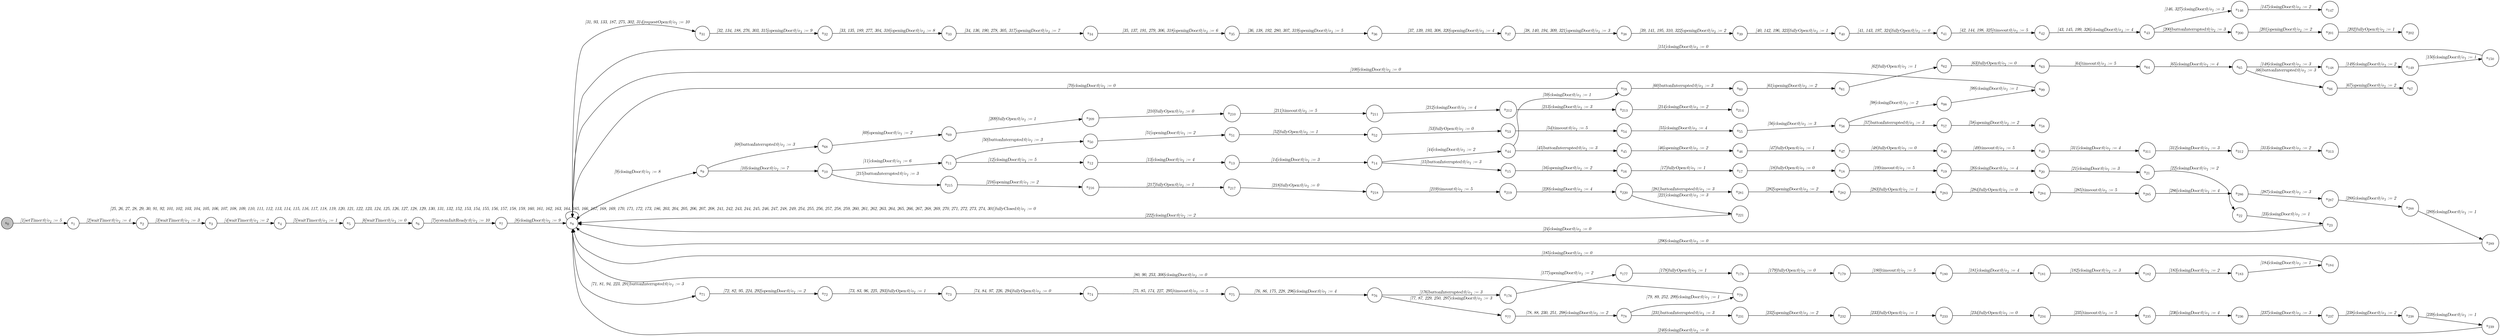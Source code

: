 digraph EFSM{
  graph [rankdir="LR", fontname="Latin Modern Math"];
  node [color="black", fillcolor="white", shape="circle", style="filled", fontname="Latin Modern Math"];
  edge [fontname="Latin Modern Math"];

  s0[fillcolor="gray", label=<s<sub>0</sub>>];
  s1[label=<s<sub>1</sub>>];
  s2[label=<s<sub>2</sub>>];
  s3[label=<s<sub>3</sub>>];
  s4[label=<s<sub>4</sub>>];
  s5[label=<s<sub>5</sub>>];
  s6[label=<s<sub>6</sub>>];
  s7[label=<s<sub>7</sub>>];
  s8[label=<s<sub>8</sub>>];
  s9[label=<s<sub>9</sub>>];
  s10[label=<s<sub>10</sub>>];
  s11[label=<s<sub>11</sub>>];
  s12[label=<s<sub>12</sub>>];
  s13[label=<s<sub>13</sub>>];
  s14[label=<s<sub>14</sub>>];
  s15[label=<s<sub>15</sub>>];
  s16[label=<s<sub>16</sub>>];
  s17[label=<s<sub>17</sub>>];
  s18[label=<s<sub>18</sub>>];
  s19[label=<s<sub>19</sub>>];
  s20[label=<s<sub>20</sub>>];
  s21[label=<s<sub>21</sub>>];
  s22[label=<s<sub>22</sub>>];
  s23[label=<s<sub>23</sub>>];
  s31[label=<s<sub>31</sub>>];
  s32[label=<s<sub>32</sub>>];
  s33[label=<s<sub>33</sub>>];
  s34[label=<s<sub>34</sub>>];
  s35[label=<s<sub>35</sub>>];
  s36[label=<s<sub>36</sub>>];
  s37[label=<s<sub>37</sub>>];
  s38[label=<s<sub>38</sub>>];
  s39[label=<s<sub>39</sub>>];
  s40[label=<s<sub>40</sub>>];
  s41[label=<s<sub>41</sub>>];
  s42[label=<s<sub>42</sub>>];
  s43[label=<s<sub>43</sub>>];
  s44[label=<s<sub>44</sub>>];
  s45[label=<s<sub>45</sub>>];
  s46[label=<s<sub>46</sub>>];
  s47[label=<s<sub>47</sub>>];
  s48[label=<s<sub>48</sub>>];
  s49[label=<s<sub>49</sub>>];
  s50[label=<s<sub>50</sub>>];
  s51[label=<s<sub>51</sub>>];
  s52[label=<s<sub>52</sub>>];
  s53[label=<s<sub>53</sub>>];
  s54[label=<s<sub>54</sub>>];
  s55[label=<s<sub>55</sub>>];
  s56[label=<s<sub>56</sub>>];
  s57[label=<s<sub>57</sub>>];
  s58[label=<s<sub>58</sub>>];
  s59[label=<s<sub>59</sub>>];
  s60[label=<s<sub>60</sub>>];
  s61[label=<s<sub>61</sub>>];
  s62[label=<s<sub>62</sub>>];
  s63[label=<s<sub>63</sub>>];
  s64[label=<s<sub>64</sub>>];
  s65[label=<s<sub>65</sub>>];
  s66[label=<s<sub>66</sub>>];
  s67[label=<s<sub>67</sub>>];
  s68[label=<s<sub>68</sub>>];
  s69[label=<s<sub>69</sub>>];
  s71[label=<s<sub>71</sub>>];
  s72[label=<s<sub>72</sub>>];
  s73[label=<s<sub>73</sub>>];
  s74[label=<s<sub>74</sub>>];
  s75[label=<s<sub>75</sub>>];
  s76[label=<s<sub>76</sub>>];
  s77[label=<s<sub>77</sub>>];
  s78[label=<s<sub>78</sub>>];
  s79[label=<s<sub>79</sub>>];
  s98[label=<s<sub>98</sub>>];
  s99[label=<s<sub>99</sub>>];
  s146[label=<s<sub>146</sub>>];
  s147[label=<s<sub>147</sub>>];
  s148[label=<s<sub>148</sub>>];
  s149[label=<s<sub>149</sub>>];
  s150[label=<s<sub>150</sub>>];
  s176[label=<s<sub>176</sub>>];
  s177[label=<s<sub>177</sub>>];
  s178[label=<s<sub>178</sub>>];
  s179[label=<s<sub>179</sub>>];
  s180[label=<s<sub>180</sub>>];
  s181[label=<s<sub>181</sub>>];
  s182[label=<s<sub>182</sub>>];
  s183[label=<s<sub>183</sub>>];
  s184[label=<s<sub>184</sub>>];
  s200[label=<s<sub>200</sub>>];
  s201[label=<s<sub>201</sub>>];
  s202[label=<s<sub>202</sub>>];
  s209[label=<s<sub>209</sub>>];
  s210[label=<s<sub>210</sub>>];
  s211[label=<s<sub>211</sub>>];
  s212[label=<s<sub>212</sub>>];
  s213[label=<s<sub>213</sub>>];
  s214[label=<s<sub>214</sub>>];
  s215[label=<s<sub>215</sub>>];
  s216[label=<s<sub>216</sub>>];
  s217[label=<s<sub>217</sub>>];
  s218[label=<s<sub>218</sub>>];
  s219[label=<s<sub>219</sub>>];
  s220[label=<s<sub>220</sub>>];
  s221[label=<s<sub>221</sub>>];
  s231[label=<s<sub>231</sub>>];
  s232[label=<s<sub>232</sub>>];
  s233[label=<s<sub>233</sub>>];
  s234[label=<s<sub>234</sub>>];
  s235[label=<s<sub>235</sub>>];
  s236[label=<s<sub>236</sub>>];
  s237[label=<s<sub>237</sub>>];
  s238[label=<s<sub>238</sub>>];
  s239[label=<s<sub>239</sub>>];
  s281[label=<s<sub>281</sub>>];
  s282[label=<s<sub>282</sub>>];
  s283[label=<s<sub>283</sub>>];
  s284[label=<s<sub>284</sub>>];
  s285[label=<s<sub>285</sub>>];
  s286[label=<s<sub>286</sub>>];
  s287[label=<s<sub>287</sub>>];
  s288[label=<s<sub>288</sub>>];
  s289[label=<s<sub>289</sub>>];
  s311[label=<s<sub>311</sub>>];
  s312[label=<s<sub>312</sub>>];
  s313[label=<s<sub>313</sub>>];

  s0->s1[label=<<i> [1]setTimer:0/o<sub>1</sub> := 5</i>>];
  s1->s2[label=<<i> [2]waitTimer:0/o<sub>1</sub> := 4</i>>];
  s2->s3[label=<<i> [3]waitTimer:0/o<sub>1</sub> := 3</i>>];
  s3->s4[label=<<i> [4]waitTimer:0/o<sub>1</sub> := 2</i>>];
  s4->s5[label=<<i> [5]waitTimer:0/o<sub>1</sub> := 1</i>>];
  s5->s6[label=<<i> [6]waitTimer:0/o<sub>1</sub> := 0</i>>];
  s6->s7[label=<<i> [7]systemInitReady:0/o<sub>1</sub> := 10</i>>];
  s7->s8[label=<<i> [8]closingDoor:0/o<sub>1</sub> := 9</i>>];
  s8->s9[label=<<i> [9]closingDoor:0/o<sub>1</sub> := 8</i>>];
  s9->s10[label=<<i> [10]closingDoor:0/o<sub>1</sub> := 7</i>>];
  s10->s11[label=<<i> [11]closingDoor:0/o<sub>1</sub> := 6</i>>];
  s11->s12[label=<<i> [12]closingDoor:0/o<sub>1</sub> := 5</i>>];
  s12->s13[label=<<i> [13]closingDoor:0/o<sub>1</sub> := 4</i>>];
  s13->s14[label=<<i> [14]closingDoor:0/o<sub>1</sub> := 3</i>>];
  s14->s15[label=<<i> [15]buttonInterrupted:0/o<sub>1</sub> := 3</i>>];
  s15->s16[label=<<i> [16]openingDoor:0/o<sub>1</sub> := 2</i>>];
  s16->s17[label=<<i> [17]fullyOpen:0/o<sub>1</sub> := 1</i>>];
  s17->s18[label=<<i> [18]fullyOpen:0/o<sub>1</sub> := 0</i>>];
  s18->s19[label=<<i> [19]timeout:0/o<sub>1</sub> := 5</i>>];
  s19->s20[label=<<i> [20]closingDoor:0/o<sub>1</sub> := 4</i>>];
  s20->s21[label=<<i> [21]closingDoor:0/o<sub>1</sub> := 3</i>>];
  s21->s22[label=<<i> [22]closingDoor:0/o<sub>1</sub> := 2</i>>];
  s22->s23[label=<<i> [23]closingDoor:0/o<sub>1</sub> := 1</i>>];
  s23->s8[label=<<i> [24]closingDoor:0/o<sub>1</sub> := 0</i>>];
  s14->s44[label=<<i> [44]closingDoor:0/o<sub>1</sub> := 2</i>>];
  s44->s45[label=<<i> [45]buttonInterrupted:0/o<sub>1</sub> := 3</i>>];
  s45->s46[label=<<i> [46]openingDoor:0/o<sub>1</sub> := 2</i>>];
  s46->s47[label=<<i> [47]fullyOpen:0/o<sub>1</sub> := 1</i>>];
  s47->s48[label=<<i> [48]fullyOpen:0/o<sub>1</sub> := 0</i>>];
  s48->s49[label=<<i> [49]timeout:0/o<sub>1</sub> := 5</i>>];
  s11->s50[label=<<i> [50]buttonInterrupted:0/o<sub>1</sub> := 3</i>>];
  s50->s51[label=<<i> [51]openingDoor:0/o<sub>1</sub> := 2</i>>];
  s51->s52[label=<<i> [52]fullyOpen:0/o<sub>1</sub> := 1</i>>];
  s52->s53[label=<<i> [53]fullyOpen:0/o<sub>1</sub> := 0</i>>];
  s53->s54[label=<<i> [54]timeout:0/o<sub>1</sub> := 5</i>>];
  s54->s55[label=<<i> [55]closingDoor:0/o<sub>1</sub> := 4</i>>];
  s55->s56[label=<<i> [56]closingDoor:0/o<sub>1</sub> := 3</i>>];
  s56->s57[label=<<i> [57]buttonInterrupted:0/o<sub>1</sub> := 3</i>>];
  s57->s58[label=<<i> [58]openingDoor:0/o<sub>1</sub> := 2</i>>];
  s44->s59[label=<<i> [59]closingDoor:0/o<sub>1</sub> := 1</i>>];
  s59->s60[label=<<i> [60]buttonInterrupted:0/o<sub>1</sub> := 3</i>>];
  s60->s61[label=<<i> [61]openingDoor:0/o<sub>1</sub> := 2</i>>];
  s61->s62[label=<<i> [62]fullyOpen:0/o<sub>1</sub> := 1</i>>];
  s62->s63[label=<<i> [63]fullyOpen:0/o<sub>1</sub> := 0</i>>];
  s63->s64[label=<<i> [64]timeout:0/o<sub>1</sub> := 5</i>>];
  s64->s65[label=<<i> [65]closingDoor:0/o<sub>1</sub> := 4</i>>];
  s65->s66[label=<<i> [66]buttonInterrupted:0/o<sub>1</sub> := 3</i>>];
  s66->s67[label=<<i> [67]openingDoor:0/o<sub>1</sub> := 2</i>>];
  s9->s68[label=<<i> [68]buttonInterrupted:0/o<sub>1</sub> := 3</i>>];
  s68->s69[label=<<i> [69]openingDoor:0/o<sub>1</sub> := 2</i>>];
  s59->s8[label=<<i> [70]closingDoor:0/o<sub>1</sub> := 0</i>>];
  s78->s79[label=<<i> [79, 89, 252, 299]closingDoor:0/o<sub>1</sub> := 1</i>>];
  s79->s8[label=<<i> [80, 90, 253, 300]closingDoor:0/o<sub>1</sub> := 0</i>>];
  s56->s98[label=<<i> [98]closingDoor:0/o<sub>1</sub> := 2</i>>];
  s98->s99[label=<<i> [99]closingDoor:0/o<sub>1</sub> := 1</i>>];
  s99->s8[label=<<i> [100]closingDoor:0/o<sub>1</sub> := 0</i>>];
  s43->s146[label=<<i> [146, 327]closingDoor:0/o<sub>1</sub> := 3</i>>];
  s146->s147[label=<<i> [147]closingDoor:0/o<sub>1</sub> := 2</i>>];
  s65->s148[label=<<i> [148]closingDoor:0/o<sub>1</sub> := 3</i>>];
  s148->s149[label=<<i> [149]closingDoor:0/o<sub>1</sub> := 2</i>>];
  s149->s150[label=<<i> [150]closingDoor:0/o<sub>1</sub> := 1</i>>];
  s150->s8[label=<<i> [151]closingDoor:0/o<sub>1</sub> := 0</i>>];
  s76->s176[label=<<i> [176]buttonInterrupted:0/o<sub>1</sub> := 3</i>>];
  s176->s177[label=<<i> [177]openingDoor:0/o<sub>1</sub> := 2</i>>];
  s177->s178[label=<<i> [178]fullyOpen:0/o<sub>1</sub> := 1</i>>];
  s178->s179[label=<<i> [179]fullyOpen:0/o<sub>1</sub> := 0</i>>];
  s179->s180[label=<<i> [180]timeout:0/o<sub>1</sub> := 5</i>>];
  s180->s181[label=<<i> [181]closingDoor:0/o<sub>1</sub> := 4</i>>];
  s181->s182[label=<<i> [182]closingDoor:0/o<sub>1</sub> := 3</i>>];
  s182->s183[label=<<i> [183]closingDoor:0/o<sub>1</sub> := 2</i>>];
  s183->s184[label=<<i> [184]closingDoor:0/o<sub>1</sub> := 1</i>>];
  s184->s8[label=<<i> [185]closingDoor:0/o<sub>1</sub> := 0</i>>];
  s8->s31[label=<<i> [31, 93, 133, 187, 275, 302, 314]requestOpen:0/o<sub>1</sub> := 10</i>>];
  s31->s32[label=<<i> [32, 134, 188, 276, 303, 315]openingDoor:0/o<sub>1</sub> := 9</i>>];
  s32->s33[label=<<i> [33, 135, 189, 277, 304, 316]openingDoor:0/o<sub>1</sub> := 8</i>>];
  s33->s34[label=<<i> [34, 136, 190, 278, 305, 317]openingDoor:0/o<sub>1</sub> := 7</i>>];
  s34->s35[label=<<i> [35, 137, 191, 279, 306, 318]openingDoor:0/o<sub>1</sub> := 6</i>>];
  s35->s36[label=<<i> [36, 138, 192, 280, 307, 319]openingDoor:0/o<sub>1</sub> := 5</i>>];
  s36->s37[label=<<i> [37, 139, 193, 308, 320]openingDoor:0/o<sub>1</sub> := 4</i>>];
  s37->s38[label=<<i> [38, 140, 194, 309, 321]openingDoor:0/o<sub>1</sub> := 3</i>>];
  s38->s39[label=<<i> [39, 141, 195, 310, 322]openingDoor:0/o<sub>1</sub> := 2</i>>];
  s43->s200[label=<<i> [200]buttonInterrupted:0/o<sub>1</sub> := 3</i>>];
  s200->s201[label=<<i> [201]openingDoor:0/o<sub>1</sub> := 2</i>>];
  s201->s202[label=<<i> [202]fullyOpen:0/o<sub>1</sub> := 1</i>>];
  s69->s209[label=<<i> [209]fullyOpen:0/o<sub>1</sub> := 1</i>>];
  s209->s210[label=<<i> [210]fullyOpen:0/o<sub>1</sub> := 0</i>>];
  s210->s211[label=<<i> [211]timeout:0/o<sub>1</sub> := 5</i>>];
  s211->s212[label=<<i> [212]closingDoor:0/o<sub>1</sub> := 4</i>>];
  s212->s213[label=<<i> [213]closingDoor:0/o<sub>1</sub> := 3</i>>];
  s213->s214[label=<<i> [214]closingDoor:0/o<sub>1</sub> := 2</i>>];
  s10->s215[label=<<i> [215]buttonInterrupted:0/o<sub>1</sub> := 3</i>>];
  s215->s216[label=<<i> [216]openingDoor:0/o<sub>1</sub> := 2</i>>];
  s216->s217[label=<<i> [217]fullyOpen:0/o<sub>1</sub> := 1</i>>];
  s217->s218[label=<<i> [218]fullyOpen:0/o<sub>1</sub> := 0</i>>];
  s218->s219[label=<<i> [219]timeout:0/o<sub>1</sub> := 5</i>>];
  s219->s220[label=<<i> [220]closingDoor:0/o<sub>1</sub> := 4</i>>];
  s220->s221[label=<<i> [221]closingDoor:0/o<sub>1</sub> := 3</i>>];
  s221->s8[label=<<i> [222]closingDoor:0/o<sub>1</sub> := 2</i>>];
  s8->s71[label=<<i> [71, 81, 94, 223, 291]buttonInterrupted:0/o<sub>1</sub> := 3</i>>];
  s71->s72[label=<<i> [72, 82, 95, 224, 292]openingDoor:0/o<sub>1</sub> := 2</i>>];
  s72->s73[label=<<i> [73, 83, 96, 225, 293]fullyOpen:0/o<sub>1</sub> := 1</i>>];
  s73->s74[label=<<i> [74, 84, 97, 226, 294]fullyOpen:0/o<sub>1</sub> := 0</i>>];
  s74->s75[label=<<i> [75, 85, 174, 227, 295]timeout:0/o<sub>1</sub> := 5</i>>];
  s75->s76[label=<<i> [76, 86, 175, 228, 296]closingDoor:0/o<sub>1</sub> := 4</i>>];
  s76->s77[label=<<i> [77, 87, 229, 250, 297]closingDoor:0/o<sub>1</sub> := 3</i>>];
  s77->s78[label=<<i> [78, 88, 230, 251, 298]closingDoor:0/o<sub>1</sub> := 2</i>>];
  s78->s231[label=<<i> [231]buttonInterrupted:0/o<sub>1</sub> := 3</i>>];
  s231->s232[label=<<i> [232]openingDoor:0/o<sub>1</sub> := 2</i>>];
  s232->s233[label=<<i> [233]fullyOpen:0/o<sub>1</sub> := 1</i>>];
  s233->s234[label=<<i> [234]fullyOpen:0/o<sub>1</sub> := 0</i>>];
  s234->s235[label=<<i> [235]timeout:0/o<sub>1</sub> := 5</i>>];
  s235->s236[label=<<i> [236]closingDoor:0/o<sub>1</sub> := 4</i>>];
  s236->s237[label=<<i> [237]closingDoor:0/o<sub>1</sub> := 3</i>>];
  s237->s238[label=<<i> [238]closingDoor:0/o<sub>1</sub> := 2</i>>];
  s238->s239[label=<<i> [239]closingDoor:0/o<sub>1</sub> := 1</i>>];
  s239->s8[label=<<i> [240]closingDoor:0/o<sub>1</sub> := 0</i>>];
  s8->s8[label=<<i> [25, 26, 27, 28, 29, 30, 91, 92, 101, 102, 103, 104, 105, 106, 107, 108, 109, 110, 111, 112, 113, 114, 115, 116, 117, 118, 119, 120, 121, 122, 123, 124, 125, 126, 127, 128, 129, 130, 131, 132, 152, 153, 154, 155, 156, 157, 158, 159, 160, 161, 162, 163, 164, 165, 166, 167, 168, 169, 170, 171, 172, 173, 186, 203, 204, 205, 206, 207, 208, 241, 242, 243, 244, 245, 246, 247, 248, 249, 254, 255, 256, 257, 258, 259, 260, 261, 262, 263, 264, 265, 266, 267, 268, 269, 270, 271, 272, 273, 274, 301]fullyClosed:0/o<sub>1</sub> := 0</i>>];
  s220->s281[label=<<i> [281]buttonInterrupted:0/o<sub>1</sub> := 3</i>>];
  s281->s282[label=<<i> [282]openingDoor:0/o<sub>1</sub> := 2</i>>];
  s282->s283[label=<<i> [283]fullyOpen:0/o<sub>1</sub> := 1</i>>];
  s283->s284[label=<<i> [284]fullyOpen:0/o<sub>1</sub> := 0</i>>];
  s284->s285[label=<<i> [285]timeout:0/o<sub>1</sub> := 5</i>>];
  s285->s286[label=<<i> [286]closingDoor:0/o<sub>1</sub> := 4</i>>];
  s286->s287[label=<<i> [287]closingDoor:0/o<sub>1</sub> := 3</i>>];
  s287->s288[label=<<i> [288]closingDoor:0/o<sub>1</sub> := 2</i>>];
  s288->s289[label=<<i> [289]closingDoor:0/o<sub>1</sub> := 1</i>>];
  s289->s8[label=<<i> [290]closingDoor:0/o<sub>1</sub> := 0</i>>];
  s49->s311[label=<<i> [311]closingDoor:0/o<sub>1</sub> := 4</i>>];
  s311->s312[label=<<i> [312]closingDoor:0/o<sub>1</sub> := 3</i>>];
  s312->s313[label=<<i> [313]closingDoor:0/o<sub>1</sub> := 2</i>>];
  s39->s40[label=<<i> [40, 142, 196, 323]fullyOpen:0/o<sub>1</sub> := 1</i>>];
  s40->s41[label=<<i> [41, 143, 197, 324]fullyOpen:0/o<sub>1</sub> := 0</i>>];
  s41->s42[label=<<i> [42, 144, 198, 325]timeout:0/o<sub>1</sub> := 5</i>>];
  s42->s43[label=<<i> [43, 145, 199, 326]closingDoor:0/o<sub>1</sub> := 4</i>>];
}